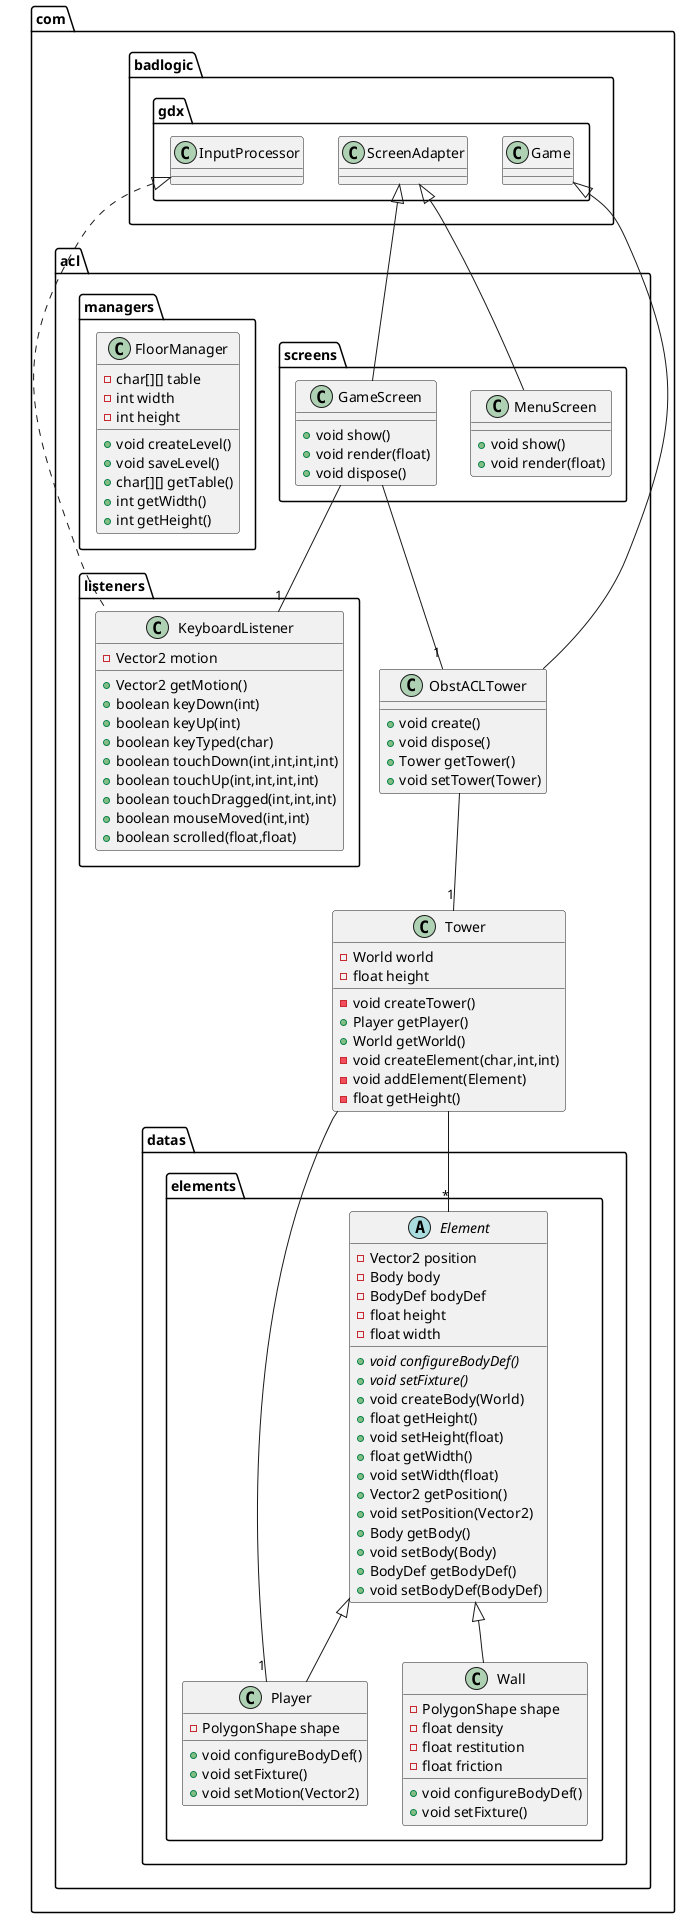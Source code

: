 @startuml
class com.acl.listeners.KeyboardListener {
- Vector2 motion
+ Vector2 getMotion()
+ boolean keyDown(int)
+ boolean keyUp(int)
+ boolean keyTyped(char)
+ boolean touchDown(int,int,int,int)
+ boolean touchUp(int,int,int,int)
+ boolean touchDragged(int,int,int)
+ boolean mouseMoved(int,int)
+ boolean scrolled(float,float)
}
class com.acl.screens.MenuScreen {
+ void show()
+ void render(float)
}
class com.acl.screens.GameScreen {
+ void show()
+ void render(float)
+ void dispose()
}
class com.acl.datas.elements.Player {
- PolygonShape shape
+ void configureBodyDef()
+ void setFixture()
+ void setMotion(Vector2)
}
class com.acl.managers.FloorManager {
- char[][] table
- int width
- int height
+ void createLevel()
+ void saveLevel()
+ char[][] getTable()
+ int getWidth()
+ int getHeight()
}
class com.acl.ObstACLTower {
+ void create()
+ void dispose()
+ Tower getTower()
+ void setTower(Tower)
}
abstract class com.acl.datas.elements.Element {
- Vector2 position
- Body body
- BodyDef bodyDef
- float height
- float width
+ {abstract}void configureBodyDef()
+ {abstract}void setFixture()
+ void createBody(World)
+ float getHeight()
+ void setHeight(float)
+ float getWidth()
+ void setWidth(float)
+ Vector2 getPosition()
+ void setPosition(Vector2)
+ Body getBody()
+ void setBody(Body)
+ BodyDef getBodyDef()
+ void setBodyDef(BodyDef)
}
class com.acl.Tower {
- World world
- float height
- void createTower()
+ Player getPlayer()
+ World getWorld()
- void createElement(char,int,int)
- void addElement(Element)
- float getHeight()
}
class com.acl.datas.elements.Wall {
- PolygonShape shape
- float density
- float restitution
- float friction
+ void configureBodyDef()
+ void setFixture()
}

com.acl.Tower -- "*" com.acl.datas.elements.Element
com.acl.Tower -- "1" com.acl.datas.elements.Player
com.acl.screens.GameScreen -- "1" com.acl.ObstACLTower
com.acl.screens.GameScreen -- "1" com.acl.listeners.KeyboardListener
com.acl.ObstACLTower -- "1" com.acl.Tower
com.badlogic.gdx.InputProcessor <|.. com.acl.listeners.KeyboardListener
com.badlogic.gdx.ScreenAdapter <|-- com.acl.screens.MenuScreen
com.badlogic.gdx.ScreenAdapter <|-- com.acl.screens.GameScreen
com.acl.datas.elements.Element <|-- com.acl.datas.elements.Player
com.badlogic.gdx.Game <|-- com.acl.ObstACLTower
com.acl.datas.elements.Element <|-- com.acl.datas.elements.Wall
@enduml